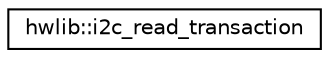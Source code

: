 digraph "Graphical Class Hierarchy"
{
  edge [fontname="Helvetica",fontsize="10",labelfontname="Helvetica",labelfontsize="10"];
  node [fontname="Helvetica",fontsize="10",shape=record];
  rankdir="LR";
  Node0 [label="hwlib::i2c_read_transaction",height=0.2,width=0.4,color="black", fillcolor="white", style="filled",URL="$classhwlib_1_1i2c__read__transaction.html"];
}
